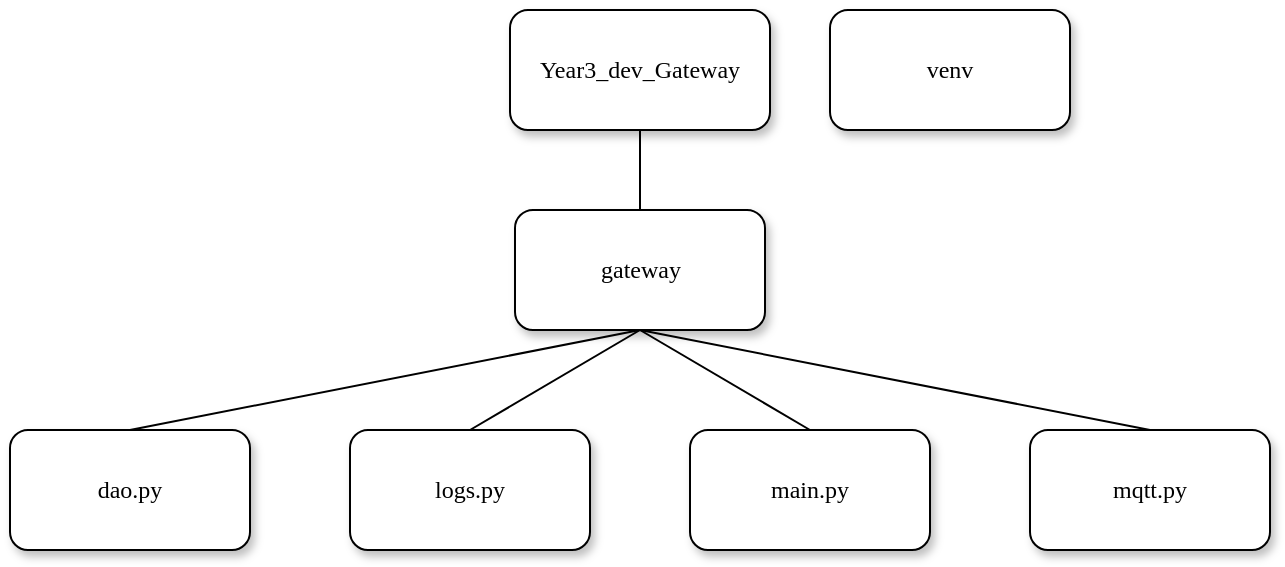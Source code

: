 <mxfile version="21.3.5" type="device" pages="2">
  <diagram name="Page-1" id="Vfn9OscKB_dTNJcWYWoS">
    <mxGraphModel dx="794" dy="509" grid="1" gridSize="10" guides="1" tooltips="1" connect="1" arrows="1" fold="1" page="1" pageScale="1" pageWidth="850" pageHeight="1100" math="0" shadow="0">
      <root>
        <mxCell id="0" />
        <mxCell id="1" parent="0" />
        <mxCell id="CIBXDw8mxid4FK0kze4N-1" value="Year3_dev_Gateway" style="whiteSpace=wrap;html=1;rounded=1;shadow=1;labelBackgroundColor=none;strokeWidth=1;fontFamily=Verdana;fontSize=12;align=center;" parent="1" vertex="1">
          <mxGeometry x="610" y="50" width="130" height="60" as="geometry" />
        </mxCell>
        <mxCell id="CIBXDw8mxid4FK0kze4N-2" value="&lt;span&gt;gateway&lt;/span&gt;" style="whiteSpace=wrap;html=1;rounded=1;shadow=1;labelBackgroundColor=none;strokeWidth=1;fontFamily=Verdana;fontSize=12;align=center;" parent="1" vertex="1">
          <mxGeometry x="612.5" y="150" width="125" height="60" as="geometry" />
        </mxCell>
        <mxCell id="CIBXDw8mxid4FK0kze4N-3" value="&lt;span&gt;dao.py&lt;/span&gt;" style="whiteSpace=wrap;html=1;rounded=1;shadow=1;labelBackgroundColor=none;strokeWidth=1;fontFamily=Verdana;fontSize=12;align=center;" parent="1" vertex="1">
          <mxGeometry x="360" y="260" width="120" height="60" as="geometry" />
        </mxCell>
        <mxCell id="CIBXDw8mxid4FK0kze4N-4" value="&lt;span&gt;logs.py&lt;/span&gt;" style="whiteSpace=wrap;html=1;rounded=1;shadow=1;labelBackgroundColor=none;strokeWidth=1;fontFamily=Verdana;fontSize=12;align=center;" parent="1" vertex="1">
          <mxGeometry x="530" y="260" width="120" height="60" as="geometry" />
        </mxCell>
        <mxCell id="CIBXDw8mxid4FK0kze4N-5" value="venv" style="whiteSpace=wrap;html=1;rounded=1;shadow=1;labelBackgroundColor=none;strokeWidth=1;fontFamily=Verdana;fontSize=12;align=center;" parent="1" vertex="1">
          <mxGeometry x="770" y="50" width="120" height="60" as="geometry" />
        </mxCell>
        <mxCell id="CIBXDw8mxid4FK0kze4N-6" value="main.py" style="whiteSpace=wrap;html=1;rounded=1;shadow=1;labelBackgroundColor=none;strokeWidth=1;fontFamily=Verdana;fontSize=12;align=center;" parent="1" vertex="1">
          <mxGeometry x="700" y="260" width="120" height="60" as="geometry" />
        </mxCell>
        <mxCell id="CIBXDw8mxid4FK0kze4N-7" value="mqtt.py" style="whiteSpace=wrap;html=1;rounded=1;shadow=1;labelBackgroundColor=none;strokeWidth=1;fontFamily=Verdana;fontSize=12;align=center;" parent="1" vertex="1">
          <mxGeometry x="870" y="260" width="120" height="60" as="geometry" />
        </mxCell>
        <mxCell id="CIBXDw8mxid4FK0kze4N-8" value="" style="endArrow=none;html=1;rounded=0;entryX=0.5;entryY=1;entryDx=0;entryDy=0;exitX=0.5;exitY=0;exitDx=0;exitDy=0;" parent="1" source="CIBXDw8mxid4FK0kze4N-2" target="CIBXDw8mxid4FK0kze4N-1" edge="1">
          <mxGeometry width="50" height="50" relative="1" as="geometry">
            <mxPoint x="660" y="250" as="sourcePoint" />
            <mxPoint x="710" y="200" as="targetPoint" />
          </mxGeometry>
        </mxCell>
        <mxCell id="CIBXDw8mxid4FK0kze4N-9" value="" style="endArrow=none;html=1;rounded=0;entryX=0.5;entryY=1;entryDx=0;entryDy=0;exitX=0.5;exitY=0;exitDx=0;exitDy=0;" parent="1" source="CIBXDw8mxid4FK0kze4N-3" target="CIBXDw8mxid4FK0kze4N-2" edge="1">
          <mxGeometry width="50" height="50" relative="1" as="geometry">
            <mxPoint x="660" y="250" as="sourcePoint" />
            <mxPoint x="710" y="200" as="targetPoint" />
          </mxGeometry>
        </mxCell>
        <mxCell id="CIBXDw8mxid4FK0kze4N-10" value="" style="endArrow=none;html=1;rounded=0;exitX=0.5;exitY=0;exitDx=0;exitDy=0;entryX=0.5;entryY=1;entryDx=0;entryDy=0;" parent="1" source="CIBXDw8mxid4FK0kze4N-4" target="CIBXDw8mxid4FK0kze4N-2" edge="1">
          <mxGeometry width="50" height="50" relative="1" as="geometry">
            <mxPoint x="660" y="250" as="sourcePoint" />
            <mxPoint x="710" y="200" as="targetPoint" />
          </mxGeometry>
        </mxCell>
        <mxCell id="CIBXDw8mxid4FK0kze4N-11" value="" style="endArrow=none;html=1;rounded=0;entryX=0.5;entryY=1;entryDx=0;entryDy=0;exitX=0.5;exitY=0;exitDx=0;exitDy=0;" parent="1" source="CIBXDw8mxid4FK0kze4N-6" target="CIBXDw8mxid4FK0kze4N-2" edge="1">
          <mxGeometry width="50" height="50" relative="1" as="geometry">
            <mxPoint x="660" y="250" as="sourcePoint" />
            <mxPoint x="710" y="200" as="targetPoint" />
          </mxGeometry>
        </mxCell>
        <mxCell id="CIBXDw8mxid4FK0kze4N-12" value="" style="endArrow=none;html=1;rounded=0;entryX=0.5;entryY=1;entryDx=0;entryDy=0;exitX=0.5;exitY=0;exitDx=0;exitDy=0;" parent="1" source="CIBXDw8mxid4FK0kze4N-7" target="CIBXDw8mxid4FK0kze4N-2" edge="1">
          <mxGeometry width="50" height="50" relative="1" as="geometry">
            <mxPoint x="660" y="250" as="sourcePoint" />
            <mxPoint x="710" y="200" as="targetPoint" />
          </mxGeometry>
        </mxCell>
      </root>
    </mxGraphModel>
  </diagram>
  <diagram id="hWVdRUA19nbNu2s3IGe7" name="Page-2">
    <mxGraphModel dx="794" dy="509" grid="1" gridSize="10" guides="1" tooltips="1" connect="1" arrows="1" fold="1" page="1" pageScale="1" pageWidth="850" pageHeight="1100" math="0" shadow="0">
      <root>
        <mxCell id="0" />
        <mxCell id="1" parent="0" />
        <mxCell id="iUpBoDrS6becb_DiqsxK-1" style="edgeStyle=orthogonalEdgeStyle;rounded=0;orthogonalLoop=1;jettySize=auto;html=1;exitX=0.5;exitY=1;exitDx=0;exitDy=0;entryX=0.5;entryY=0;entryDx=0;entryDy=0;" edge="1" parent="1" source="iUpBoDrS6becb_DiqsxK-2" target="iUpBoDrS6becb_DiqsxK-3">
          <mxGeometry relative="1" as="geometry" />
        </mxCell>
        <mxCell id="iUpBoDrS6becb_DiqsxK-2" value="main.py" style="rounded=1;whiteSpace=wrap;html=1;" vertex="1" parent="1">
          <mxGeometry x="742.5" y="10" width="120" height="60" as="geometry" />
        </mxCell>
        <mxCell id="iUpBoDrS6becb_DiqsxK-3" value="func main(None) =&amp;gt; None:&lt;br&gt;&lt;span style=&quot;&quot;&gt;&lt;span style=&quot;&quot;&gt;&amp;nbsp;&amp;nbsp;&amp;nbsp;&amp;nbsp;&lt;span style=&quot;white-space: pre;&quot;&gt; &lt;/span&gt;&lt;/span&gt;&lt;/span&gt;- chạy emqx&lt;br&gt;&lt;span style=&quot;&quot;&gt;&lt;span style=&quot;&quot;&gt;&amp;nbsp;&amp;nbsp;&amp;nbsp;&amp;nbsp;&lt;span style=&quot;white-space: pre;&quot;&gt; &lt;/span&gt;&lt;/span&gt;&lt;/span&gt;- tạo object logger&lt;br&gt;&lt;span style=&quot;&quot;&gt;&lt;span style=&quot;&quot;&gt;&amp;nbsp;&amp;nbsp;&amp;nbsp;&amp;nbsp;&lt;span style=&quot;white-space: pre;&quot;&gt; &lt;/span&gt;&lt;/span&gt;&lt;/span&gt;- tạo database&amp;nbsp;&lt;br&gt;&lt;br&gt;&lt;br&gt;&lt;br&gt;&lt;br&gt;&lt;br&gt;&lt;span style=&quot;&quot;&gt;&lt;span style=&quot;&quot;&gt;&amp;nbsp;&amp;nbsp;&amp;nbsp;&amp;nbsp;&lt;span style=&quot;white-space: pre;&quot;&gt; &lt;/span&gt;&lt;/span&gt;&lt;/span&gt;- khởi tạo các biến cần thiết cho dòng chảy chương trình tiếp theo: &lt;br&gt;&lt;span style=&quot;&quot;&gt;&lt;span style=&quot;&quot;&gt;&amp;nbsp;&amp;nbsp;&amp;nbsp;&amp;nbsp;&lt;/span&gt;&lt;/span&gt;&lt;span style=&quot;&quot;&gt;&lt;span style=&quot;&quot;&gt;&amp;nbsp;&amp;nbsp;&amp;nbsp;&amp;nbsp;&lt;span style=&quot;white-space: pre;&quot;&gt; &lt;/span&gt;&lt;/span&gt;&lt;/span&gt;+ broker: tên host của broker&lt;br&gt;&lt;span style=&quot;&quot;&gt;&lt;span style=&quot;&quot;&gt;&amp;nbsp;&amp;nbsp;&amp;nbsp;&amp;nbsp;&lt;/span&gt;&lt;/span&gt;&lt;span style=&quot;&quot;&gt;&lt;span style=&quot;&quot;&gt;&amp;nbsp;&amp;nbsp;&amp;nbsp;&amp;nbsp;&lt;span style=&quot;white-space: pre;&quot;&gt; &lt;/span&gt;&lt;/span&gt;&lt;/span&gt;+ topic_list: tên của các topic đang tồn tại hiện nay&lt;br&gt;&lt;span style=&quot;&quot;&gt;&lt;span style=&quot;&quot;&gt;&amp;nbsp;&amp;nbsp;&amp;nbsp;&amp;nbsp;&lt;/span&gt;&lt;/span&gt;&lt;span style=&quot;&quot;&gt;&lt;span style=&quot;&quot;&gt;&amp;nbsp;&amp;nbsp;&amp;nbsp;&lt;span style=&quot;white-space: pre;&quot;&gt; &lt;span style=&quot;white-space: pre;&quot;&gt; &lt;/span&gt;&lt;/span&gt;&lt;/span&gt;&lt;/span&gt;+ port: số port mà broker đang mở ra để cho các client lấy data từ&lt;br&gt;&lt;span style=&quot;&quot;&gt;&lt;span style=&quot;&quot;&gt;&amp;nbsp;&amp;nbsp;&amp;nbsp;&amp;nbsp;&lt;/span&gt;&lt;/span&gt;&lt;span style=&quot;&quot;&gt;&lt;span style=&quot;&quot;&gt;&amp;nbsp;&amp;nbsp;&amp;nbsp;&amp;nbsp;&lt;span style=&quot;white-space: pre;&quot;&gt; &lt;/span&gt;&lt;/span&gt;&lt;/span&gt;+ lock: Lock của module multiprocessing để tránh bị xung đột khi dùng chung một database&lt;br&gt;&lt;span style=&quot;&quot;&gt;&lt;span style=&quot;&quot;&gt;&amp;nbsp;&amp;nbsp;&amp;nbsp;&amp;nbsp;&lt;/span&gt;&lt;/span&gt;&lt;span style=&quot;&quot;&gt;&lt;span style=&quot;&quot;&gt;&amp;nbsp;&amp;nbsp;&amp;nbsp;&amp;nbsp;&lt;span style=&quot;white-space: pre;&quot;&gt; &lt;/span&gt;&lt;/span&gt;&lt;/span&gt;+ process_list: list chứa các processing của chương trình&lt;br&gt;&lt;span style=&quot;&quot;&gt;&lt;span style=&quot;&quot;&gt;&amp;nbsp;&amp;nbsp;&amp;nbsp;&amp;nbsp;&lt;span style=&quot;white-space: pre;&quot;&gt; &lt;/span&gt;&lt;/span&gt;&lt;/span&gt;- Tạo các process cần thiết&amp;nbsp;&lt;br&gt;&lt;span style=&quot;&quot;&gt;&lt;span style=&quot;&quot;&gt;&amp;nbsp;&amp;nbsp;&amp;nbsp;&amp;nbsp;&lt;/span&gt;&lt;/span&gt;&lt;span style=&quot;&quot;&gt;&lt;span style=&quot;&quot;&gt;&amp;nbsp;&amp;nbsp;&amp;nbsp;&amp;nbsp;&lt;span style=&quot;white-space: pre;&quot;&gt; &lt;/span&gt;&lt;/span&gt;&lt;/span&gt;+ một process để lấy dữ liệu sensor từ topic &quot;farm/1/sensor/1&quot; và lưu vào trong database&lt;br&gt;&lt;span style=&quot;&quot;&gt;&lt;span style=&quot;&quot;&gt;&amp;nbsp;&amp;nbsp;&amp;nbsp;&amp;nbsp;&lt;span style=&quot;&quot;&gt;&lt;span style=&quot;&quot;&gt;&amp;nbsp;&amp;nbsp;&amp;nbsp;&amp;nbsp;&lt;span style=&quot;white-space: pre;&quot;&gt; &lt;/span&gt;&lt;/span&gt;&lt;/span&gt;&lt;/span&gt;&lt;/span&gt;+ một process để lấy dữ liệu actuator từ topic &quot;farm/1/actuator/1&quot; và lưu vào trong database&lt;br&gt;&lt;span style=&quot;&quot;&gt;&lt;span style=&quot;&quot;&gt;&amp;nbsp; &amp;nbsp; &lt;span style=&quot;white-space: pre;&quot;&gt; &lt;span style=&quot;white-space: pre;&quot;&gt; &lt;/span&gt;&lt;/span&gt;&lt;/span&gt;&lt;/span&gt;+ một process để gửi dữ liệu sensor và dữ liệu actuator về hai topic &quot;farm/1/monitor&quot; và topic &quot;farm/1/monitor/process&quot;&amp;nbsp;&lt;span style=&quot;background-color: initial;&quot;&gt;để django lấy dữ liệu từ hai topic đó về&amp;nbsp;&lt;br&gt;&lt;span style=&quot;white-space: pre;&quot;&gt; &lt;/span&gt;- Chạy tất cả các process hiện đang có trong process_list&lt;br&gt;&lt;span style=&quot;white-space: pre;&quot;&gt; &lt;/span&gt;&lt;br&gt;&lt;span style=&quot;white-space: pre;&quot;&gt; &lt;/span&gt;&lt;br&gt;&lt;/span&gt;" style="rounded=0;whiteSpace=wrap;html=1;verticalAlign=top;align=left;" vertex="1" parent="1">
          <mxGeometry x="140" y="120" width="1325" height="940" as="geometry" />
        </mxCell>
        <mxCell id="iUpBoDrS6becb_DiqsxK-4" value="function configDatabase(param: str (tên databse)) =&amp;gt; None:&lt;br&gt;&lt;span style=&quot;white-space: pre;&quot;&gt; &lt;/span&gt;- tạo object db từ SqliteDAO&lt;br&gt;&lt;span style=&quot;white-space: pre;&quot;&gt; &lt;/span&gt;- dùng object db để tạo ra bốn bảng: Registration, SensorMonitor, ActuatorMonitor, SetPointControl" style="rounded=0;whiteSpace=wrap;html=1;verticalAlign=top;align=left;" vertex="1" parent="1">
          <mxGeometry x="170" y="190" width="570" height="60" as="geometry" />
        </mxCell>
        <mxCell id="iUpBoDrS6becb_DiqsxK-5" value="function configMQTT(&lt;br&gt;&lt;span style=&quot;white-space: pre;&quot;&gt; &lt;/span&gt;broker: tên broker&lt;br&gt;&lt;span style=&quot;white-space: pre;&quot;&gt; &lt;/span&gt;topic: tên topic cần subcriber&lt;br&gt;&lt;span style=&quot;white-space: pre;&quot;&gt; &lt;/span&gt;dbName: tên của database để cho record vào&lt;br&gt;&lt;span style=&quot;white-space: pre;&quot;&gt; &lt;/span&gt;lock: khóa của multiprocessing để tránh bị xung đột bộ nhớ&amp;nbsp;&lt;br&gt;&lt;span style=&quot;white-space: pre;&quot;&gt; &lt;/span&gt;) =&amp;gt; None&lt;br&gt;&lt;span style=&quot;white-space: pre;&quot;&gt; &lt;/span&gt;- tạo object client từ class Client() từ mqtt.py&lt;br&gt;&lt;span style=&quot;white-space: pre;&quot;&gt; &lt;/span&gt;- kết nối client đến broker, port tương ứng&lt;br&gt;&lt;span style=&quot;white-space: pre;&quot;&gt; &lt;/span&gt;- chạy vòng lặp liên tục&lt;br&gt;&lt;span style=&quot;white-space: pre;&quot;&gt; &lt;/span&gt;&lt;span style=&quot;white-space: pre;&quot;&gt; &lt;/span&gt;+ tạo vòng lặp liên tục cho client luôn kết nối&amp;nbsp;&lt;br&gt;&lt;span style=&quot;white-space: pre;&quot;&gt; &lt;/span&gt;&lt;span style=&quot;white-space: pre;&quot;&gt; &lt;/span&gt;+ cho client subscribe đến topic&amp;nbsp;&lt;br&gt;&lt;span style=&quot;white-space: pre;&quot;&gt; &lt;/span&gt;&lt;span style=&quot;white-space: pre;&quot;&gt; &lt;/span&gt;+ Tạo vòng lặp liên tục:&lt;br&gt;&lt;span style=&quot;white-space: pre;&quot;&gt; &lt;/span&gt;&lt;span style=&quot;white-space: pre;&quot;&gt; &lt;/span&gt;&lt;span style=&quot;white-space: pre;&quot;&gt; &lt;/span&gt;&amp;gt; Nếu có tin nhắn đến&lt;br&gt;&lt;span style=&quot;white-space: pre;&quot;&gt; &lt;/span&gt;&lt;span style=&quot;white-space: pre;&quot;&gt; &lt;/span&gt;&lt;span style=&quot;white-space: pre;&quot;&gt; &lt;/span&gt;&lt;span style=&quot;white-space: pre;&quot;&gt; &lt;/span&gt;&amp;gt;&amp;gt; Bật lock&amp;nbsp;&lt;br&gt;&lt;span style=&quot;white-space: pre;&quot;&gt; &lt;/span&gt;&lt;span style=&quot;white-space: pre;&quot;&gt; &lt;/span&gt;&lt;span style=&quot;white-space: pre;&quot;&gt; &lt;/span&gt;&lt;span style=&quot;white-space: pre;&quot;&gt; &lt;span style=&quot;white-space: pre;&quot;&gt; &lt;span style=&quot;white-space: pre;&quot;&gt; &lt;/span&gt;&amp;gt;&lt;/span&gt; &lt;/span&gt;Mở một con trỏ đến database&lt;br&gt;&lt;span style=&quot;white-space: pre;&quot;&gt;&lt;span style=&quot;white-space: pre;&quot;&gt; &lt;/span&gt;&lt;span style=&quot;white-space: pre;&quot;&gt; &lt;/span&gt;&lt;span style=&quot;white-space: pre;&quot;&gt; &lt;/span&gt;&lt;span style=&quot;white-space: pre;&quot;&gt; &lt;/span&gt;&lt;span style=&quot;white-space: pre;&quot;&gt; &lt;/span&gt;&lt;span style=&quot;white-space: pre;&quot;&gt; &lt;/span&gt;&amp;gt; Mở Log&lt;br/&gt;&lt;span style=&quot;white-space: pre;&quot;&gt; &lt;/span&gt;&lt;span style=&quot;white-space: pre;&quot;&gt; &lt;/span&gt;&lt;span style=&quot;white-space: pre;&quot;&gt; &lt;/span&gt;&lt;span style=&quot;white-space: pre;&quot;&gt; &lt;/span&gt;&lt;span style=&quot;white-space: pre;&quot;&gt; &lt;/span&gt;&lt;span style=&quot;white-space: pre;&quot;&gt; &lt;/span&gt;&amp;gt; Lưu dữ liệu vào datasbase&lt;br/&gt;&lt;span style=&quot;white-space: pre;&quot;&gt; &lt;/span&gt;&lt;span style=&quot;white-space: pre;&quot;&gt; &lt;/span&gt;&lt;span style=&quot;white-space: pre;&quot;&gt; &lt;/span&gt;&lt;span style=&quot;white-space: pre;&quot;&gt; &lt;/span&gt;&lt;span style=&quot;white-space: pre;&quot;&gt; &lt;/span&gt;&lt;span style=&quot;white-space: pre;&quot;&gt; &lt;/span&gt;&amp;gt; hủy con trỏ đến database &lt;/span&gt;" style="rounded=0;whiteSpace=wrap;html=1;verticalAlign=top;align=left;" vertex="1" parent="1">
          <mxGeometry x="160" y="420" width="370" height="580" as="geometry" />
        </mxCell>
        <mxCell id="iUpBoDrS6becb_DiqsxK-6" value="function configMQTT(&lt;br&gt;&lt;span style=&quot;white-space: pre;&quot;&gt; &lt;/span&gt;broker: tên broker&lt;br&gt;&lt;span style=&quot;white-space: pre;&quot;&gt; &lt;/span&gt;topic: tên topic cần subcriber&lt;br&gt;&lt;span style=&quot;white-space: pre;&quot;&gt; &lt;/span&gt;dbName: tên của database để cho record vào&lt;br&gt;&lt;span style=&quot;white-space: pre;&quot;&gt; &lt;/span&gt;lock: khóa của multiprocessing để tránh bị xung đột bộ nhớ&amp;nbsp;&lt;br&gt;&lt;span style=&quot;white-space: pre;&quot;&gt; &lt;/span&gt;) =&amp;gt; None&lt;br&gt;&lt;span style=&quot;white-space: pre;&quot;&gt; &lt;/span&gt;- tạo object client từ class Client() từ mqtt.py&lt;br&gt;&lt;span style=&quot;white-space: pre;&quot;&gt; &lt;/span&gt;- kết nối client đến broker, port tương ứng&lt;br&gt;&lt;span style=&quot;white-space: pre;&quot;&gt; &lt;/span&gt;- chạy vòng lặp liên tục&lt;br&gt;&lt;span style=&quot;white-space: pre;&quot;&gt; &lt;/span&gt;&lt;span style=&quot;white-space: pre;&quot;&gt; &lt;/span&gt;+ tạo vòng lặp liên tục cho client luôn kết nối&amp;nbsp;&lt;br&gt;&lt;span style=&quot;white-space: pre;&quot;&gt; &lt;/span&gt;&lt;span style=&quot;white-space: pre;&quot;&gt; &lt;/span&gt;+ cho client subscribe đến topic&amp;nbsp;&lt;br&gt;&lt;span style=&quot;white-space: pre;&quot;&gt; &lt;/span&gt;&lt;span style=&quot;white-space: pre;&quot;&gt; &lt;/span&gt;+ Tạo vòng lặp liên tục:&lt;br&gt;&lt;span style=&quot;white-space: pre;&quot;&gt; &lt;/span&gt;&lt;span style=&quot;white-space: pre;&quot;&gt; &lt;/span&gt;&lt;span style=&quot;white-space: pre;&quot;&gt; &lt;/span&gt;&amp;gt; Nếu có tin nhắn đến&lt;br&gt;&lt;span style=&quot;white-space: pre;&quot;&gt; &lt;/span&gt;&lt;span style=&quot;white-space: pre;&quot;&gt; &lt;/span&gt;&lt;span style=&quot;white-space: pre;&quot;&gt; &lt;/span&gt;&lt;span style=&quot;white-space: pre;&quot;&gt; &lt;/span&gt;&amp;gt;&amp;gt; Bật lock&amp;nbsp;&lt;br&gt;&lt;span style=&quot;white-space: pre;&quot;&gt; &lt;/span&gt;&lt;span style=&quot;white-space: pre;&quot;&gt; &lt;/span&gt;&lt;span style=&quot;white-space: pre;&quot;&gt; &lt;/span&gt;&lt;span style=&quot;white-space: pre;&quot;&gt; &lt;span style=&quot;white-space: pre;&quot;&gt; &lt;span style=&quot;white-space: pre;&quot;&gt; &lt;/span&gt;&amp;gt;&lt;/span&gt; &lt;/span&gt;Mở một con trỏ đến database&lt;br&gt;&lt;span style=&quot;white-space: pre;&quot;&gt;&lt;span style=&quot;white-space: pre;&quot;&gt; &lt;/span&gt;&lt;span style=&quot;white-space: pre;&quot;&gt; &lt;/span&gt;&lt;span style=&quot;white-space: pre;&quot;&gt; &lt;/span&gt;&lt;span style=&quot;white-space: pre;&quot;&gt; &lt;/span&gt;&lt;span style=&quot;white-space: pre;&quot;&gt; &lt;/span&gt;&lt;span style=&quot;white-space: pre;&quot;&gt; &lt;/span&gt;&amp;gt; Mở Log&lt;br/&gt;&lt;span style=&quot;white-space: pre;&quot;&gt; &lt;/span&gt;&lt;span style=&quot;white-space: pre;&quot;&gt; &lt;/span&gt;&lt;span style=&quot;white-space: pre;&quot;&gt; &lt;/span&gt;&lt;span style=&quot;white-space: pre;&quot;&gt; &lt;/span&gt;&lt;span style=&quot;white-space: pre;&quot;&gt; &lt;/span&gt;&lt;span style=&quot;white-space: pre;&quot;&gt; &lt;/span&gt;&amp;gt; Lưu dữ liệu vào datasbase&lt;br/&gt;&lt;span style=&quot;white-space: pre;&quot;&gt; &lt;/span&gt;&lt;span style=&quot;white-space: pre;&quot;&gt; &lt;/span&gt;&lt;span style=&quot;white-space: pre;&quot;&gt; &lt;/span&gt;&lt;span style=&quot;white-space: pre;&quot;&gt; &lt;/span&gt;&lt;span style=&quot;white-space: pre;&quot;&gt; &lt;/span&gt;&lt;span style=&quot;white-space: pre;&quot;&gt; &lt;/span&gt;&amp;gt; hủy con trỏ đến database &lt;/span&gt;" style="rounded=0;whiteSpace=wrap;html=1;verticalAlign=top;align=left;" vertex="1" parent="1">
          <mxGeometry x="550" y="420" width="370" height="580" as="geometry" />
        </mxCell>
        <mxCell id="iUpBoDrS6becb_DiqsxK-7" value="function sendSensorToBackend(&lt;br&gt;&lt;span style=&quot;white-space: pre;&quot;&gt; &lt;/span&gt;broker: tên host broker&lt;br&gt;&lt;span style=&quot;white-space: pre;&quot;&gt; &lt;/span&gt;topic1: topic thứ 1 cần gửi dữ liệu lên&lt;br&gt;&lt;span style=&quot;white-space: pre;&quot;&gt; &lt;/span&gt;topic2: topic thứ 2 cần gửi dữ liệu lên&lt;br&gt;&lt;span style=&quot;white-space: pre;&quot;&gt; &lt;/span&gt;port: số port của host cần nghe từ&lt;br&gt;&lt;span style=&quot;white-space: pre;&quot;&gt; &lt;/span&gt;dbName: tên của database để lấy dữ liệu ra từ&lt;br&gt;&lt;span style=&quot;white-space: pre;&quot;&gt; &lt;/span&gt;sensorTableName: tên bảng của sensor trong database&lt;br&gt;&lt;span style=&quot;white-space: pre;&quot;&gt; &lt;/span&gt;actuatorTableName: tên bảng của actuator trong database&lt;br&gt;&lt;span style=&quot;white-space: pre;&quot;&gt; &lt;/span&gt;number_of_lastest_data: số lương dữ liệu cần lấy ra để tính toán trung bình&lt;br&gt;&lt;span style=&quot;white-space: pre;&quot;&gt; &lt;/span&gt;time_delay: thời gian nghỉ giữa hai lền truyền dữ liệu lên django&lt;br&gt;&lt;span style=&quot;white-space: pre;&quot;&gt; &lt;/span&gt;lock: lock của multiprocessing để tránh xung đột) =&amp;gt; None&lt;br&gt;&lt;span style=&quot;white-space: pre;&quot;&gt; &lt;/span&gt;- Tạo client từ class Client()&lt;br&gt;&lt;span style=&quot;white-space: pre;&quot;&gt; &lt;/span&gt;- kết nối client đến broker và port tương ứng&lt;br&gt;&lt;span style=&quot;white-space: pre;&quot;&gt; &lt;/span&gt;- Tạo vong lặp vô hạn:&lt;br&gt;&lt;span style=&quot;white-space: pre;&quot;&gt; &lt;/span&gt;&lt;span style=&quot;white-space: pre;&quot;&gt; &lt;/span&gt;+ Tạo vòng lặp vô hạn để client luôn kết nối&lt;br&gt;&lt;span style=&quot;white-space: pre;&quot;&gt; &lt;/span&gt;&lt;span style=&quot;white-space: pre;&quot;&gt; &lt;/span&gt;+ Cho client subscribe đến các topic cần thiết&lt;br&gt;&lt;span style=&quot;white-space: pre;&quot;&gt; &lt;/span&gt;&lt;span style=&quot;white-space: pre;&quot;&gt; &lt;/span&gt;+ Tạo vòng lặp vô hạn&lt;br&gt;&lt;span style=&quot;white-space: pre;&quot;&gt; &lt;/span&gt;&lt;span style=&quot;white-space: pre;&quot;&gt; &lt;/span&gt;&lt;span style=&quot;white-space: pre;&quot;&gt; &lt;/span&gt;&amp;gt; Bật Lock:&lt;br&gt;&lt;span style=&quot;white-space: pre;&quot;&gt; &lt;/span&gt;&lt;span style=&quot;white-space: pre;&quot;&gt; &lt;/span&gt;&lt;span style=&quot;white-space: pre;&quot;&gt; &lt;/span&gt;&amp;gt;&amp;gt; Chạy hàm tính toán dữ liệu trung bình mới nhất&lt;br&gt;&lt;span style=&quot;white-space: pre;&quot;&gt; &lt;/span&gt;&lt;span style=&quot;white-space: pre;&quot;&gt; &lt;/span&gt;&lt;span style=&quot;white-space: pre;&quot;&gt; &lt;/span&gt;&lt;span style=&quot;white-space: pre;&quot;&gt; &lt;/span&gt;&lt;br&gt;&lt;br&gt;&lt;br&gt;&lt;br&gt;&lt;br&gt;&lt;br&gt;&lt;br&gt;&lt;br&gt;&lt;br&gt;&lt;br&gt;&lt;br&gt;&lt;br&gt;&lt;br&gt;&lt;br&gt;&lt;br&gt;&lt;br&gt;&lt;br&gt;&lt;span style=&quot;white-space: pre;&quot;&gt; &lt;/span&gt;&lt;span style=&quot;white-space: pre;&quot;&gt; &lt;/span&gt;&lt;span style=&quot;white-space: pre;&quot;&gt; &lt;/span&gt;&amp;gt;&amp;gt; Tạo các bản tin cần thiết để gửi về django&lt;br&gt;&lt;span style=&quot;white-space: pre;&quot;&gt; &lt;/span&gt;&lt;span style=&quot;white-space: pre;&quot;&gt; &lt;/span&gt;&lt;span style=&quot;white-space: pre;&quot;&gt; &lt;/span&gt;&amp;gt;&amp;gt; Lấy các số liệu vừa được tính toán trả về cà cho vào bản tin&lt;br&gt;&lt;span style=&quot;white-space: pre;&quot;&gt; &lt;/span&gt;&lt;span style=&quot;white-space: pre;&quot;&gt; &lt;/span&gt;&lt;span style=&quot;white-space: pre;&quot;&gt; &lt;/span&gt;&amp;gt;&amp;gt; Gửi các bản tin lên các topic tương ứng&lt;br&gt;&lt;span style=&quot;white-space: pre;&quot;&gt; &lt;/span&gt;&lt;span style=&quot;white-space: pre;&quot;&gt; &lt;/span&gt;&lt;span style=&quot;white-space: pre;&quot;&gt; &lt;/span&gt;&lt;span style=&quot;white-space: pre;&quot;&gt; &lt;/span&gt;&lt;br&gt;&lt;span style=&quot;white-space: pre;&quot;&gt; &lt;/span&gt;" style="rounded=0;whiteSpace=wrap;html=1;verticalAlign=top;align=left;" vertex="1" parent="1">
          <mxGeometry x="950" y="420" width="490" height="580" as="geometry" />
        </mxCell>
        <mxCell id="iUpBoDrS6becb_DiqsxK-8" value="function getAverageData(&lt;br&gt;&lt;span style=&quot;white-space: pre;&quot;&gt; &lt;/span&gt;dbName: tên của database để lấy dữ liệu từ&lt;br&gt;&lt;span style=&quot;white-space: pre;&quot;&gt; &lt;/span&gt;tableName: tên của bảng trong database để lấy dữ liệu từ&lt;br&gt;&lt;span style=&quot;white-space: pre;&quot;&gt; &lt;/span&gt;number_of_latest_data: số lượng dữ liệu cần lấy ra để tính toán &lt;span style=&quot;white-space: pre;&quot;&gt; &lt;/span&gt;&lt;span style=&quot;white-space: pre;&quot;&gt; &lt;/span&gt;&lt;span style=&quot;white-space: pre;&quot;&gt; &lt;/span&gt;&lt;span style=&quot;white-space: pre;&quot;&gt; &lt;/span&gt;&lt;span style=&quot;white-space: pre;&quot;&gt; &lt;/span&gt;&lt;span style=&quot;white-space: pre;&quot;&gt; &lt;/span&gt;trung bình&lt;br&gt;&lt;span style=&quot;white-space: pre;&quot;&gt; &lt;/span&gt;dataType: để biết là đang tính toán số liệu sensor hay là actuator&lt;br&gt;&lt;span style=&quot;white-space: pre;&quot;&gt; &lt;/span&gt;)=&amp;gt; list: gồm dữ liệu cần thiết&lt;br&gt;&lt;span style=&quot;white-space: pre;&quot;&gt; &lt;/span&gt;- Mở database&lt;br&gt;&lt;span style=&quot;white-space: pre;&quot;&gt; &lt;/span&gt;- Mở con trỏ trỏ đến database&lt;br&gt;&lt;span style=&quot;white-space: pre;&quot;&gt; &lt;/span&gt;- Xét xem đang xử lý dữ kiệu sensor hay actuator&lt;br&gt;&lt;span style=&quot;white-space: pre;&quot;&gt; &lt;/span&gt;- Lấy dữ liệu từ bảng dữ liệu tương ứng&lt;br&gt;&lt;span style=&quot;white-space: pre;&quot;&gt; &lt;/span&gt;- Đóng database và đóng con trỏ&lt;br&gt;&lt;span style=&quot;white-space: pre;&quot;&gt; &lt;/span&gt;- Xử lý số liệu&lt;br&gt;&lt;span style=&quot;white-space: pre;&quot;&gt; &lt;/span&gt;- Cho các số liệu vào một list và trả về&lt;br&gt;&lt;span style=&quot;white-space: pre;&quot;&gt; &lt;/span&gt;" style="rounded=0;whiteSpace=wrap;html=1;verticalAlign=top;align=left;" vertex="1" parent="1">
          <mxGeometry x="1030" y="710" width="390" height="220" as="geometry" />
        </mxCell>
      </root>
    </mxGraphModel>
  </diagram>
</mxfile>
